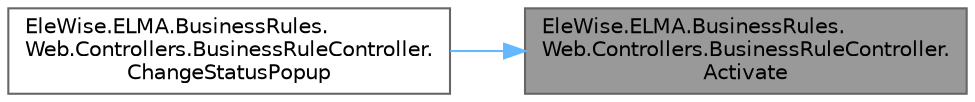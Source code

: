 digraph "EleWise.ELMA.BusinessRules.Web.Controllers.BusinessRuleController.Activate"
{
 // LATEX_PDF_SIZE
  bgcolor="transparent";
  edge [fontname=Helvetica,fontsize=10,labelfontname=Helvetica,labelfontsize=10];
  node [fontname=Helvetica,fontsize=10,shape=box,height=0.2,width=0.4];
  rankdir="RL";
  Node1 [id="Node000001",label="EleWise.ELMA.BusinessRules.\lWeb.Controllers.BusinessRuleController.\lActivate",height=0.2,width=0.4,color="gray40", fillcolor="grey60", style="filled", fontcolor="black",tooltip="Активировать версию бизнес-правила"];
  Node1 -> Node2 [id="edge1_Node000001_Node000002",dir="back",color="steelblue1",style="solid",tooltip=" "];
  Node2 [id="Node000002",label="EleWise.ELMA.BusinessRules.\lWeb.Controllers.BusinessRuleController.\lChangeStatusPopup",height=0.2,width=0.4,color="grey40", fillcolor="white", style="filled",URL="$class_ele_wise_1_1_e_l_m_a_1_1_business_rules_1_1_web_1_1_controllers_1_1_business_rule_controller.html#a96f18a6d3c9256c8fbcb03b89c0cc48f",tooltip="Изменить статус бизнес-правила"];
}
